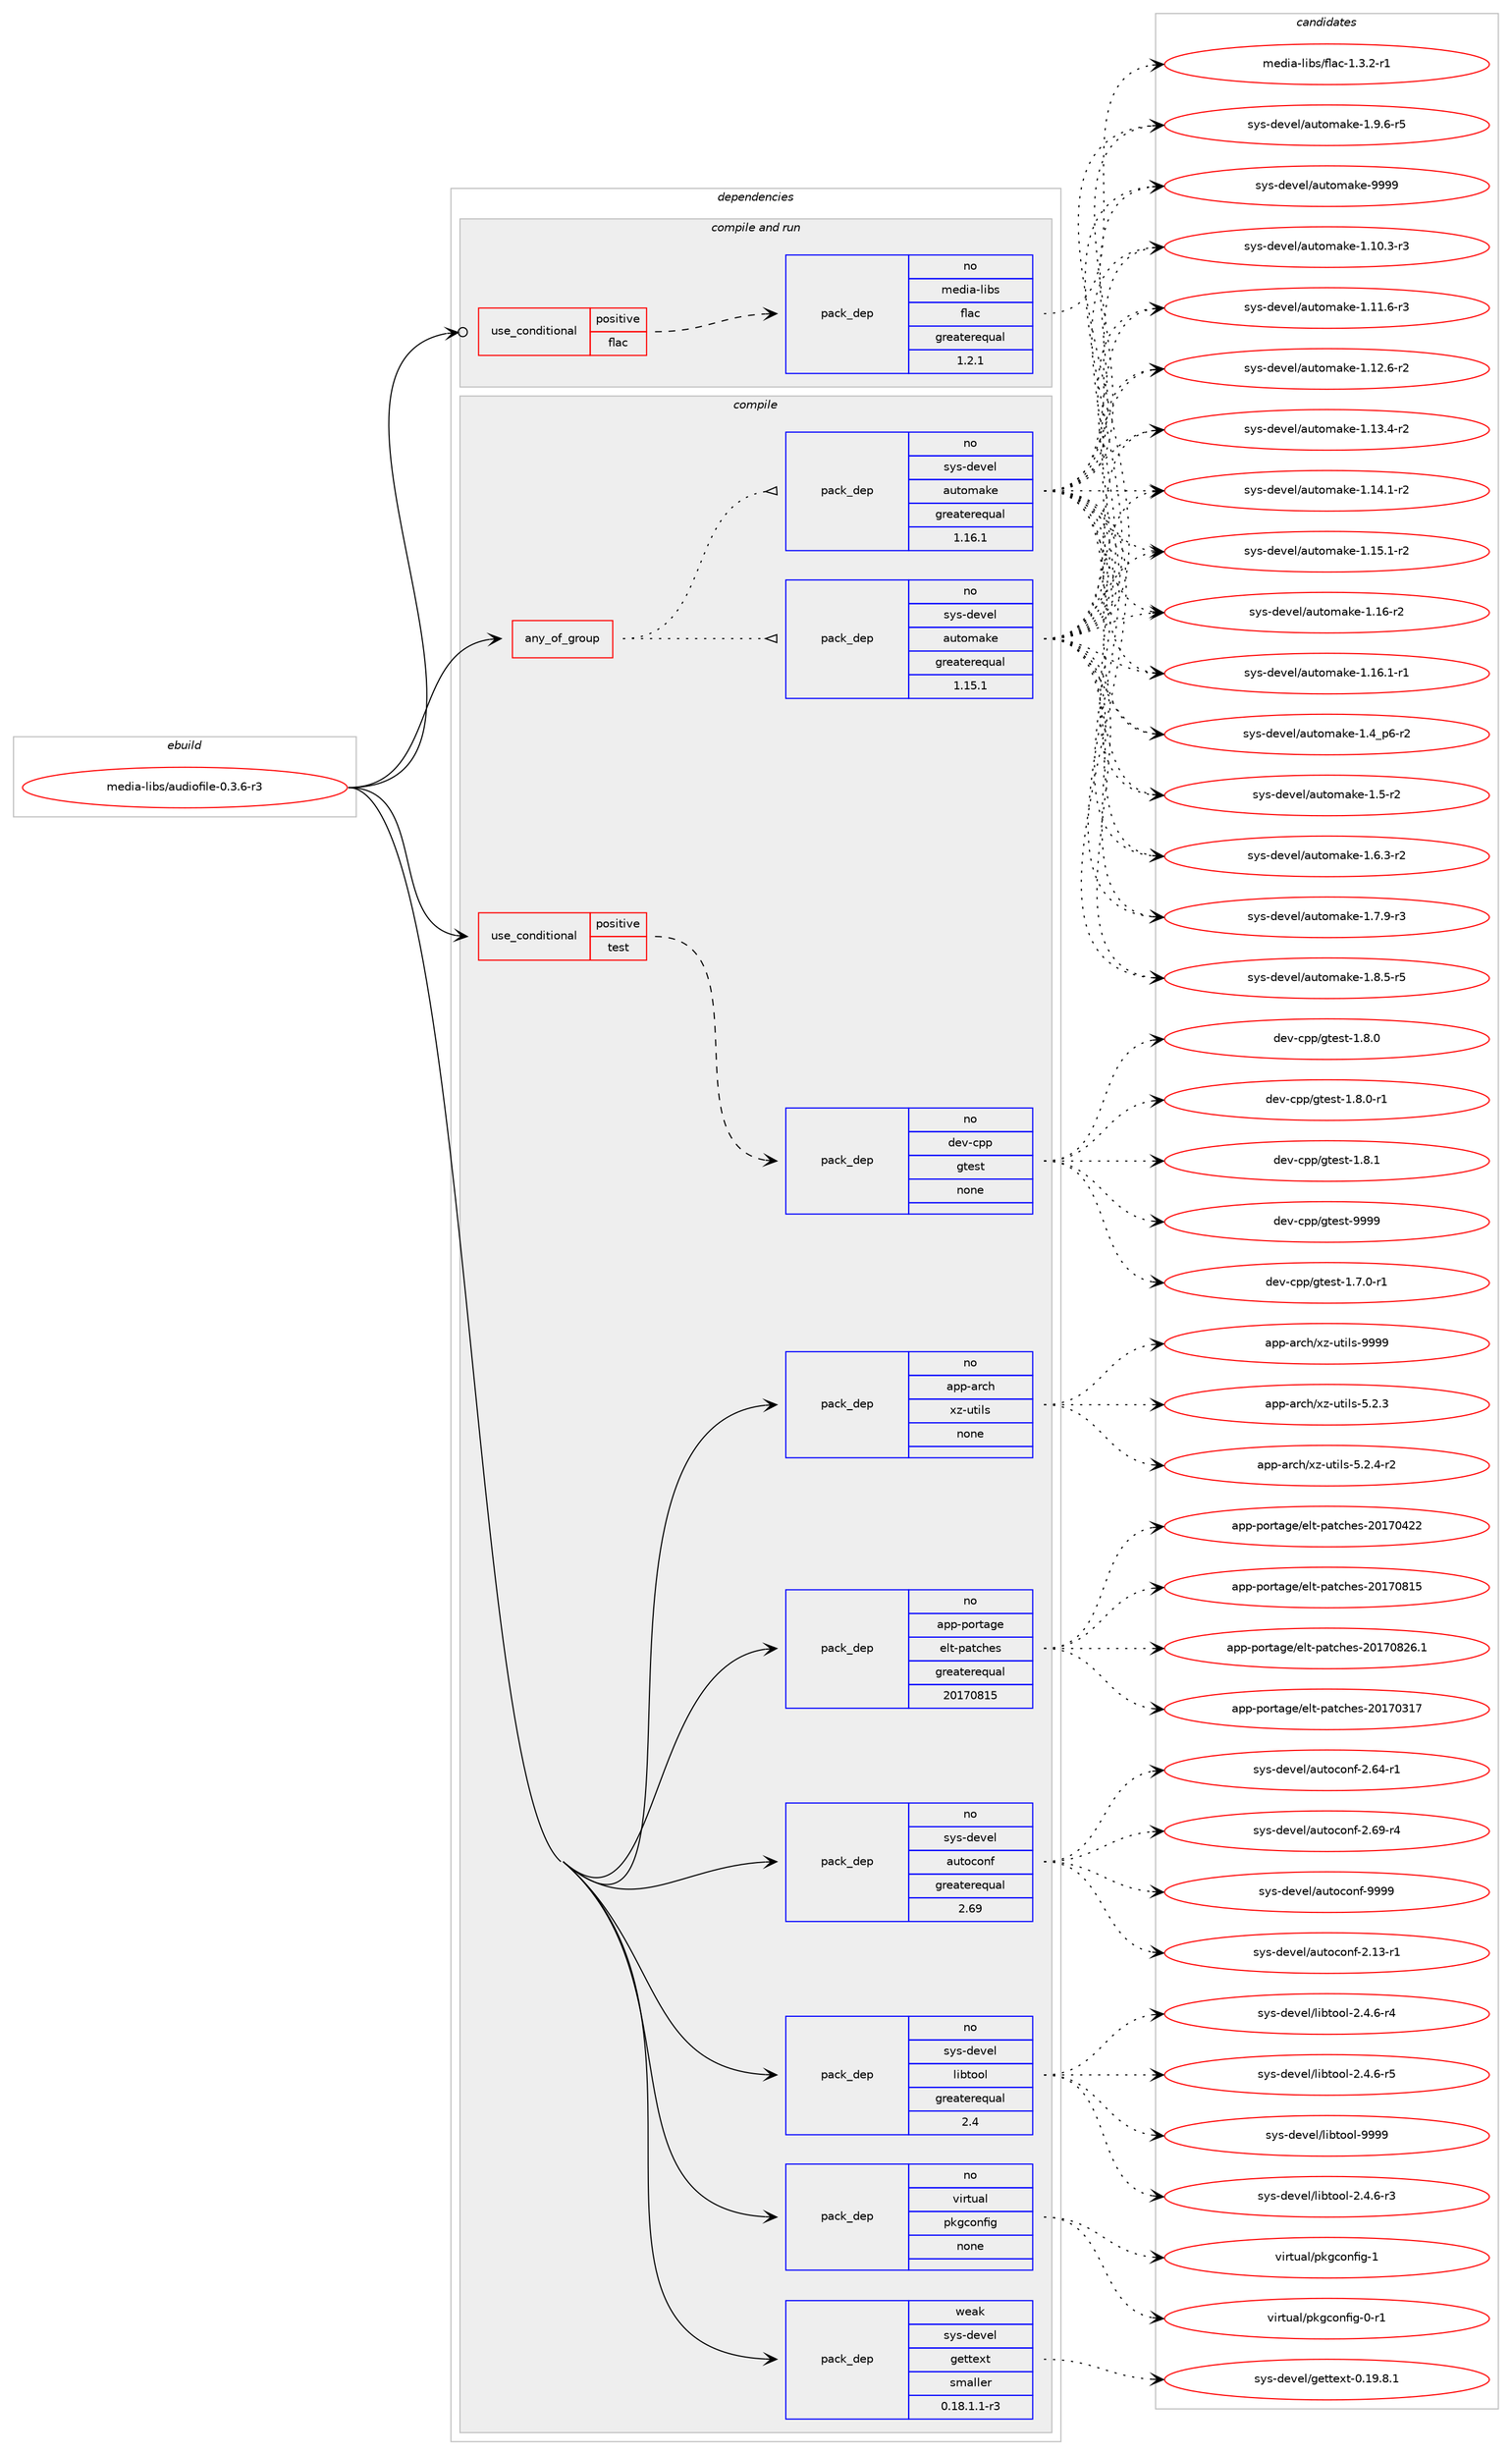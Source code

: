 digraph prolog {

# *************
# Graph options
# *************

newrank=true;
concentrate=true;
compound=true;
graph [rankdir=LR,fontname=Helvetica,fontsize=10,ranksep=1.5];#, ranksep=2.5, nodesep=0.2];
edge  [arrowhead=vee];
node  [fontname=Helvetica,fontsize=10];

# **********
# The ebuild
# **********

subgraph cluster_leftcol {
color=gray;
rank=same;
label=<<i>ebuild</i>>;
id [label="media-libs/audiofile-0.3.6-r3", color=red, width=4, href="../media-libs/audiofile-0.3.6-r3.svg"];
}

# ****************
# The dependencies
# ****************

subgraph cluster_midcol {
color=gray;
label=<<i>dependencies</i>>;
subgraph cluster_compile {
fillcolor="#eeeeee";
style=filled;
label=<<i>compile</i>>;
subgraph any24966 {
dependency1609020 [label=<<TABLE BORDER="0" CELLBORDER="1" CELLSPACING="0" CELLPADDING="4"><TR><TD CELLPADDING="10">any_of_group</TD></TR></TABLE>>, shape=none, color=red];subgraph pack1149816 {
dependency1609021 [label=<<TABLE BORDER="0" CELLBORDER="1" CELLSPACING="0" CELLPADDING="4" WIDTH="220"><TR><TD ROWSPAN="6" CELLPADDING="30">pack_dep</TD></TR><TR><TD WIDTH="110">no</TD></TR><TR><TD>sys-devel</TD></TR><TR><TD>automake</TD></TR><TR><TD>greaterequal</TD></TR><TR><TD>1.16.1</TD></TR></TABLE>>, shape=none, color=blue];
}
dependency1609020:e -> dependency1609021:w [weight=20,style="dotted",arrowhead="oinv"];
subgraph pack1149817 {
dependency1609022 [label=<<TABLE BORDER="0" CELLBORDER="1" CELLSPACING="0" CELLPADDING="4" WIDTH="220"><TR><TD ROWSPAN="6" CELLPADDING="30">pack_dep</TD></TR><TR><TD WIDTH="110">no</TD></TR><TR><TD>sys-devel</TD></TR><TR><TD>automake</TD></TR><TR><TD>greaterequal</TD></TR><TR><TD>1.15.1</TD></TR></TABLE>>, shape=none, color=blue];
}
dependency1609020:e -> dependency1609022:w [weight=20,style="dotted",arrowhead="oinv"];
}
id:e -> dependency1609020:w [weight=20,style="solid",arrowhead="vee"];
subgraph cond433547 {
dependency1609023 [label=<<TABLE BORDER="0" CELLBORDER="1" CELLSPACING="0" CELLPADDING="4"><TR><TD ROWSPAN="3" CELLPADDING="10">use_conditional</TD></TR><TR><TD>positive</TD></TR><TR><TD>test</TD></TR></TABLE>>, shape=none, color=red];
subgraph pack1149818 {
dependency1609024 [label=<<TABLE BORDER="0" CELLBORDER="1" CELLSPACING="0" CELLPADDING="4" WIDTH="220"><TR><TD ROWSPAN="6" CELLPADDING="30">pack_dep</TD></TR><TR><TD WIDTH="110">no</TD></TR><TR><TD>dev-cpp</TD></TR><TR><TD>gtest</TD></TR><TR><TD>none</TD></TR><TR><TD></TD></TR></TABLE>>, shape=none, color=blue];
}
dependency1609023:e -> dependency1609024:w [weight=20,style="dashed",arrowhead="vee"];
}
id:e -> dependency1609023:w [weight=20,style="solid",arrowhead="vee"];
subgraph pack1149819 {
dependency1609025 [label=<<TABLE BORDER="0" CELLBORDER="1" CELLSPACING="0" CELLPADDING="4" WIDTH="220"><TR><TD ROWSPAN="6" CELLPADDING="30">pack_dep</TD></TR><TR><TD WIDTH="110">no</TD></TR><TR><TD>app-arch</TD></TR><TR><TD>xz-utils</TD></TR><TR><TD>none</TD></TR><TR><TD></TD></TR></TABLE>>, shape=none, color=blue];
}
id:e -> dependency1609025:w [weight=20,style="solid",arrowhead="vee"];
subgraph pack1149820 {
dependency1609026 [label=<<TABLE BORDER="0" CELLBORDER="1" CELLSPACING="0" CELLPADDING="4" WIDTH="220"><TR><TD ROWSPAN="6" CELLPADDING="30">pack_dep</TD></TR><TR><TD WIDTH="110">no</TD></TR><TR><TD>app-portage</TD></TR><TR><TD>elt-patches</TD></TR><TR><TD>greaterequal</TD></TR><TR><TD>20170815</TD></TR></TABLE>>, shape=none, color=blue];
}
id:e -> dependency1609026:w [weight=20,style="solid",arrowhead="vee"];
subgraph pack1149821 {
dependency1609027 [label=<<TABLE BORDER="0" CELLBORDER="1" CELLSPACING="0" CELLPADDING="4" WIDTH="220"><TR><TD ROWSPAN="6" CELLPADDING="30">pack_dep</TD></TR><TR><TD WIDTH="110">no</TD></TR><TR><TD>sys-devel</TD></TR><TR><TD>autoconf</TD></TR><TR><TD>greaterequal</TD></TR><TR><TD>2.69</TD></TR></TABLE>>, shape=none, color=blue];
}
id:e -> dependency1609027:w [weight=20,style="solid",arrowhead="vee"];
subgraph pack1149822 {
dependency1609028 [label=<<TABLE BORDER="0" CELLBORDER="1" CELLSPACING="0" CELLPADDING="4" WIDTH="220"><TR><TD ROWSPAN="6" CELLPADDING="30">pack_dep</TD></TR><TR><TD WIDTH="110">no</TD></TR><TR><TD>sys-devel</TD></TR><TR><TD>libtool</TD></TR><TR><TD>greaterequal</TD></TR><TR><TD>2.4</TD></TR></TABLE>>, shape=none, color=blue];
}
id:e -> dependency1609028:w [weight=20,style="solid",arrowhead="vee"];
subgraph pack1149823 {
dependency1609029 [label=<<TABLE BORDER="0" CELLBORDER="1" CELLSPACING="0" CELLPADDING="4" WIDTH="220"><TR><TD ROWSPAN="6" CELLPADDING="30">pack_dep</TD></TR><TR><TD WIDTH="110">no</TD></TR><TR><TD>virtual</TD></TR><TR><TD>pkgconfig</TD></TR><TR><TD>none</TD></TR><TR><TD></TD></TR></TABLE>>, shape=none, color=blue];
}
id:e -> dependency1609029:w [weight=20,style="solid",arrowhead="vee"];
subgraph pack1149824 {
dependency1609030 [label=<<TABLE BORDER="0" CELLBORDER="1" CELLSPACING="0" CELLPADDING="4" WIDTH="220"><TR><TD ROWSPAN="6" CELLPADDING="30">pack_dep</TD></TR><TR><TD WIDTH="110">weak</TD></TR><TR><TD>sys-devel</TD></TR><TR><TD>gettext</TD></TR><TR><TD>smaller</TD></TR><TR><TD>0.18.1.1-r3</TD></TR></TABLE>>, shape=none, color=blue];
}
id:e -> dependency1609030:w [weight=20,style="solid",arrowhead="vee"];
}
subgraph cluster_compileandrun {
fillcolor="#eeeeee";
style=filled;
label=<<i>compile and run</i>>;
subgraph cond433548 {
dependency1609031 [label=<<TABLE BORDER="0" CELLBORDER="1" CELLSPACING="0" CELLPADDING="4"><TR><TD ROWSPAN="3" CELLPADDING="10">use_conditional</TD></TR><TR><TD>positive</TD></TR><TR><TD>flac</TD></TR></TABLE>>, shape=none, color=red];
subgraph pack1149825 {
dependency1609032 [label=<<TABLE BORDER="0" CELLBORDER="1" CELLSPACING="0" CELLPADDING="4" WIDTH="220"><TR><TD ROWSPAN="6" CELLPADDING="30">pack_dep</TD></TR><TR><TD WIDTH="110">no</TD></TR><TR><TD>media-libs</TD></TR><TR><TD>flac</TD></TR><TR><TD>greaterequal</TD></TR><TR><TD>1.2.1</TD></TR></TABLE>>, shape=none, color=blue];
}
dependency1609031:e -> dependency1609032:w [weight=20,style="dashed",arrowhead="vee"];
}
id:e -> dependency1609031:w [weight=20,style="solid",arrowhead="odotvee"];
}
subgraph cluster_run {
fillcolor="#eeeeee";
style=filled;
label=<<i>run</i>>;
}
}

# **************
# The candidates
# **************

subgraph cluster_choices {
rank=same;
color=gray;
label=<<i>candidates</i>>;

subgraph choice1149816 {
color=black;
nodesep=1;
choice11512111545100101118101108479711711611110997107101454946494846514511451 [label="sys-devel/automake-1.10.3-r3", color=red, width=4,href="../sys-devel/automake-1.10.3-r3.svg"];
choice11512111545100101118101108479711711611110997107101454946494946544511451 [label="sys-devel/automake-1.11.6-r3", color=red, width=4,href="../sys-devel/automake-1.11.6-r3.svg"];
choice11512111545100101118101108479711711611110997107101454946495046544511450 [label="sys-devel/automake-1.12.6-r2", color=red, width=4,href="../sys-devel/automake-1.12.6-r2.svg"];
choice11512111545100101118101108479711711611110997107101454946495146524511450 [label="sys-devel/automake-1.13.4-r2", color=red, width=4,href="../sys-devel/automake-1.13.4-r2.svg"];
choice11512111545100101118101108479711711611110997107101454946495246494511450 [label="sys-devel/automake-1.14.1-r2", color=red, width=4,href="../sys-devel/automake-1.14.1-r2.svg"];
choice11512111545100101118101108479711711611110997107101454946495346494511450 [label="sys-devel/automake-1.15.1-r2", color=red, width=4,href="../sys-devel/automake-1.15.1-r2.svg"];
choice1151211154510010111810110847971171161111099710710145494649544511450 [label="sys-devel/automake-1.16-r2", color=red, width=4,href="../sys-devel/automake-1.16-r2.svg"];
choice11512111545100101118101108479711711611110997107101454946495446494511449 [label="sys-devel/automake-1.16.1-r1", color=red, width=4,href="../sys-devel/automake-1.16.1-r1.svg"];
choice115121115451001011181011084797117116111109971071014549465295112544511450 [label="sys-devel/automake-1.4_p6-r2", color=red, width=4,href="../sys-devel/automake-1.4_p6-r2.svg"];
choice11512111545100101118101108479711711611110997107101454946534511450 [label="sys-devel/automake-1.5-r2", color=red, width=4,href="../sys-devel/automake-1.5-r2.svg"];
choice115121115451001011181011084797117116111109971071014549465446514511450 [label="sys-devel/automake-1.6.3-r2", color=red, width=4,href="../sys-devel/automake-1.6.3-r2.svg"];
choice115121115451001011181011084797117116111109971071014549465546574511451 [label="sys-devel/automake-1.7.9-r3", color=red, width=4,href="../sys-devel/automake-1.7.9-r3.svg"];
choice115121115451001011181011084797117116111109971071014549465646534511453 [label="sys-devel/automake-1.8.5-r5", color=red, width=4,href="../sys-devel/automake-1.8.5-r5.svg"];
choice115121115451001011181011084797117116111109971071014549465746544511453 [label="sys-devel/automake-1.9.6-r5", color=red, width=4,href="../sys-devel/automake-1.9.6-r5.svg"];
choice115121115451001011181011084797117116111109971071014557575757 [label="sys-devel/automake-9999", color=red, width=4,href="../sys-devel/automake-9999.svg"];
dependency1609021:e -> choice11512111545100101118101108479711711611110997107101454946494846514511451:w [style=dotted,weight="100"];
dependency1609021:e -> choice11512111545100101118101108479711711611110997107101454946494946544511451:w [style=dotted,weight="100"];
dependency1609021:e -> choice11512111545100101118101108479711711611110997107101454946495046544511450:w [style=dotted,weight="100"];
dependency1609021:e -> choice11512111545100101118101108479711711611110997107101454946495146524511450:w [style=dotted,weight="100"];
dependency1609021:e -> choice11512111545100101118101108479711711611110997107101454946495246494511450:w [style=dotted,weight="100"];
dependency1609021:e -> choice11512111545100101118101108479711711611110997107101454946495346494511450:w [style=dotted,weight="100"];
dependency1609021:e -> choice1151211154510010111810110847971171161111099710710145494649544511450:w [style=dotted,weight="100"];
dependency1609021:e -> choice11512111545100101118101108479711711611110997107101454946495446494511449:w [style=dotted,weight="100"];
dependency1609021:e -> choice115121115451001011181011084797117116111109971071014549465295112544511450:w [style=dotted,weight="100"];
dependency1609021:e -> choice11512111545100101118101108479711711611110997107101454946534511450:w [style=dotted,weight="100"];
dependency1609021:e -> choice115121115451001011181011084797117116111109971071014549465446514511450:w [style=dotted,weight="100"];
dependency1609021:e -> choice115121115451001011181011084797117116111109971071014549465546574511451:w [style=dotted,weight="100"];
dependency1609021:e -> choice115121115451001011181011084797117116111109971071014549465646534511453:w [style=dotted,weight="100"];
dependency1609021:e -> choice115121115451001011181011084797117116111109971071014549465746544511453:w [style=dotted,weight="100"];
dependency1609021:e -> choice115121115451001011181011084797117116111109971071014557575757:w [style=dotted,weight="100"];
}
subgraph choice1149817 {
color=black;
nodesep=1;
choice11512111545100101118101108479711711611110997107101454946494846514511451 [label="sys-devel/automake-1.10.3-r3", color=red, width=4,href="../sys-devel/automake-1.10.3-r3.svg"];
choice11512111545100101118101108479711711611110997107101454946494946544511451 [label="sys-devel/automake-1.11.6-r3", color=red, width=4,href="../sys-devel/automake-1.11.6-r3.svg"];
choice11512111545100101118101108479711711611110997107101454946495046544511450 [label="sys-devel/automake-1.12.6-r2", color=red, width=4,href="../sys-devel/automake-1.12.6-r2.svg"];
choice11512111545100101118101108479711711611110997107101454946495146524511450 [label="sys-devel/automake-1.13.4-r2", color=red, width=4,href="../sys-devel/automake-1.13.4-r2.svg"];
choice11512111545100101118101108479711711611110997107101454946495246494511450 [label="sys-devel/automake-1.14.1-r2", color=red, width=4,href="../sys-devel/automake-1.14.1-r2.svg"];
choice11512111545100101118101108479711711611110997107101454946495346494511450 [label="sys-devel/automake-1.15.1-r2", color=red, width=4,href="../sys-devel/automake-1.15.1-r2.svg"];
choice1151211154510010111810110847971171161111099710710145494649544511450 [label="sys-devel/automake-1.16-r2", color=red, width=4,href="../sys-devel/automake-1.16-r2.svg"];
choice11512111545100101118101108479711711611110997107101454946495446494511449 [label="sys-devel/automake-1.16.1-r1", color=red, width=4,href="../sys-devel/automake-1.16.1-r1.svg"];
choice115121115451001011181011084797117116111109971071014549465295112544511450 [label="sys-devel/automake-1.4_p6-r2", color=red, width=4,href="../sys-devel/automake-1.4_p6-r2.svg"];
choice11512111545100101118101108479711711611110997107101454946534511450 [label="sys-devel/automake-1.5-r2", color=red, width=4,href="../sys-devel/automake-1.5-r2.svg"];
choice115121115451001011181011084797117116111109971071014549465446514511450 [label="sys-devel/automake-1.6.3-r2", color=red, width=4,href="../sys-devel/automake-1.6.3-r2.svg"];
choice115121115451001011181011084797117116111109971071014549465546574511451 [label="sys-devel/automake-1.7.9-r3", color=red, width=4,href="../sys-devel/automake-1.7.9-r3.svg"];
choice115121115451001011181011084797117116111109971071014549465646534511453 [label="sys-devel/automake-1.8.5-r5", color=red, width=4,href="../sys-devel/automake-1.8.5-r5.svg"];
choice115121115451001011181011084797117116111109971071014549465746544511453 [label="sys-devel/automake-1.9.6-r5", color=red, width=4,href="../sys-devel/automake-1.9.6-r5.svg"];
choice115121115451001011181011084797117116111109971071014557575757 [label="sys-devel/automake-9999", color=red, width=4,href="../sys-devel/automake-9999.svg"];
dependency1609022:e -> choice11512111545100101118101108479711711611110997107101454946494846514511451:w [style=dotted,weight="100"];
dependency1609022:e -> choice11512111545100101118101108479711711611110997107101454946494946544511451:w [style=dotted,weight="100"];
dependency1609022:e -> choice11512111545100101118101108479711711611110997107101454946495046544511450:w [style=dotted,weight="100"];
dependency1609022:e -> choice11512111545100101118101108479711711611110997107101454946495146524511450:w [style=dotted,weight="100"];
dependency1609022:e -> choice11512111545100101118101108479711711611110997107101454946495246494511450:w [style=dotted,weight="100"];
dependency1609022:e -> choice11512111545100101118101108479711711611110997107101454946495346494511450:w [style=dotted,weight="100"];
dependency1609022:e -> choice1151211154510010111810110847971171161111099710710145494649544511450:w [style=dotted,weight="100"];
dependency1609022:e -> choice11512111545100101118101108479711711611110997107101454946495446494511449:w [style=dotted,weight="100"];
dependency1609022:e -> choice115121115451001011181011084797117116111109971071014549465295112544511450:w [style=dotted,weight="100"];
dependency1609022:e -> choice11512111545100101118101108479711711611110997107101454946534511450:w [style=dotted,weight="100"];
dependency1609022:e -> choice115121115451001011181011084797117116111109971071014549465446514511450:w [style=dotted,weight="100"];
dependency1609022:e -> choice115121115451001011181011084797117116111109971071014549465546574511451:w [style=dotted,weight="100"];
dependency1609022:e -> choice115121115451001011181011084797117116111109971071014549465646534511453:w [style=dotted,weight="100"];
dependency1609022:e -> choice115121115451001011181011084797117116111109971071014549465746544511453:w [style=dotted,weight="100"];
dependency1609022:e -> choice115121115451001011181011084797117116111109971071014557575757:w [style=dotted,weight="100"];
}
subgraph choice1149818 {
color=black;
nodesep=1;
choice1001011184599112112471031161011151164549465546484511449 [label="dev-cpp/gtest-1.7.0-r1", color=red, width=4,href="../dev-cpp/gtest-1.7.0-r1.svg"];
choice100101118459911211247103116101115116454946564648 [label="dev-cpp/gtest-1.8.0", color=red, width=4,href="../dev-cpp/gtest-1.8.0.svg"];
choice1001011184599112112471031161011151164549465646484511449 [label="dev-cpp/gtest-1.8.0-r1", color=red, width=4,href="../dev-cpp/gtest-1.8.0-r1.svg"];
choice100101118459911211247103116101115116454946564649 [label="dev-cpp/gtest-1.8.1", color=red, width=4,href="../dev-cpp/gtest-1.8.1.svg"];
choice1001011184599112112471031161011151164557575757 [label="dev-cpp/gtest-9999", color=red, width=4,href="../dev-cpp/gtest-9999.svg"];
dependency1609024:e -> choice1001011184599112112471031161011151164549465546484511449:w [style=dotted,weight="100"];
dependency1609024:e -> choice100101118459911211247103116101115116454946564648:w [style=dotted,weight="100"];
dependency1609024:e -> choice1001011184599112112471031161011151164549465646484511449:w [style=dotted,weight="100"];
dependency1609024:e -> choice100101118459911211247103116101115116454946564649:w [style=dotted,weight="100"];
dependency1609024:e -> choice1001011184599112112471031161011151164557575757:w [style=dotted,weight="100"];
}
subgraph choice1149819 {
color=black;
nodesep=1;
choice971121124597114991044712012245117116105108115455346504651 [label="app-arch/xz-utils-5.2.3", color=red, width=4,href="../app-arch/xz-utils-5.2.3.svg"];
choice9711211245971149910447120122451171161051081154553465046524511450 [label="app-arch/xz-utils-5.2.4-r2", color=red, width=4,href="../app-arch/xz-utils-5.2.4-r2.svg"];
choice9711211245971149910447120122451171161051081154557575757 [label="app-arch/xz-utils-9999", color=red, width=4,href="../app-arch/xz-utils-9999.svg"];
dependency1609025:e -> choice971121124597114991044712012245117116105108115455346504651:w [style=dotted,weight="100"];
dependency1609025:e -> choice9711211245971149910447120122451171161051081154553465046524511450:w [style=dotted,weight="100"];
dependency1609025:e -> choice9711211245971149910447120122451171161051081154557575757:w [style=dotted,weight="100"];
}
subgraph choice1149820 {
color=black;
nodesep=1;
choice97112112451121111141169710310147101108116451129711699104101115455048495548514955 [label="app-portage/elt-patches-20170317", color=red, width=4,href="../app-portage/elt-patches-20170317.svg"];
choice97112112451121111141169710310147101108116451129711699104101115455048495548525050 [label="app-portage/elt-patches-20170422", color=red, width=4,href="../app-portage/elt-patches-20170422.svg"];
choice97112112451121111141169710310147101108116451129711699104101115455048495548564953 [label="app-portage/elt-patches-20170815", color=red, width=4,href="../app-portage/elt-patches-20170815.svg"];
choice971121124511211111411697103101471011081164511297116991041011154550484955485650544649 [label="app-portage/elt-patches-20170826.1", color=red, width=4,href="../app-portage/elt-patches-20170826.1.svg"];
dependency1609026:e -> choice97112112451121111141169710310147101108116451129711699104101115455048495548514955:w [style=dotted,weight="100"];
dependency1609026:e -> choice97112112451121111141169710310147101108116451129711699104101115455048495548525050:w [style=dotted,weight="100"];
dependency1609026:e -> choice97112112451121111141169710310147101108116451129711699104101115455048495548564953:w [style=dotted,weight="100"];
dependency1609026:e -> choice971121124511211111411697103101471011081164511297116991041011154550484955485650544649:w [style=dotted,weight="100"];
}
subgraph choice1149821 {
color=black;
nodesep=1;
choice1151211154510010111810110847971171161119911111010245504649514511449 [label="sys-devel/autoconf-2.13-r1", color=red, width=4,href="../sys-devel/autoconf-2.13-r1.svg"];
choice1151211154510010111810110847971171161119911111010245504654524511449 [label="sys-devel/autoconf-2.64-r1", color=red, width=4,href="../sys-devel/autoconf-2.64-r1.svg"];
choice1151211154510010111810110847971171161119911111010245504654574511452 [label="sys-devel/autoconf-2.69-r4", color=red, width=4,href="../sys-devel/autoconf-2.69-r4.svg"];
choice115121115451001011181011084797117116111991111101024557575757 [label="sys-devel/autoconf-9999", color=red, width=4,href="../sys-devel/autoconf-9999.svg"];
dependency1609027:e -> choice1151211154510010111810110847971171161119911111010245504649514511449:w [style=dotted,weight="100"];
dependency1609027:e -> choice1151211154510010111810110847971171161119911111010245504654524511449:w [style=dotted,weight="100"];
dependency1609027:e -> choice1151211154510010111810110847971171161119911111010245504654574511452:w [style=dotted,weight="100"];
dependency1609027:e -> choice115121115451001011181011084797117116111991111101024557575757:w [style=dotted,weight="100"];
}
subgraph choice1149822 {
color=black;
nodesep=1;
choice1151211154510010111810110847108105981161111111084550465246544511451 [label="sys-devel/libtool-2.4.6-r3", color=red, width=4,href="../sys-devel/libtool-2.4.6-r3.svg"];
choice1151211154510010111810110847108105981161111111084550465246544511452 [label="sys-devel/libtool-2.4.6-r4", color=red, width=4,href="../sys-devel/libtool-2.4.6-r4.svg"];
choice1151211154510010111810110847108105981161111111084550465246544511453 [label="sys-devel/libtool-2.4.6-r5", color=red, width=4,href="../sys-devel/libtool-2.4.6-r5.svg"];
choice1151211154510010111810110847108105981161111111084557575757 [label="sys-devel/libtool-9999", color=red, width=4,href="../sys-devel/libtool-9999.svg"];
dependency1609028:e -> choice1151211154510010111810110847108105981161111111084550465246544511451:w [style=dotted,weight="100"];
dependency1609028:e -> choice1151211154510010111810110847108105981161111111084550465246544511452:w [style=dotted,weight="100"];
dependency1609028:e -> choice1151211154510010111810110847108105981161111111084550465246544511453:w [style=dotted,weight="100"];
dependency1609028:e -> choice1151211154510010111810110847108105981161111111084557575757:w [style=dotted,weight="100"];
}
subgraph choice1149823 {
color=black;
nodesep=1;
choice11810511411611797108471121071039911111010210510345484511449 [label="virtual/pkgconfig-0-r1", color=red, width=4,href="../virtual/pkgconfig-0-r1.svg"];
choice1181051141161179710847112107103991111101021051034549 [label="virtual/pkgconfig-1", color=red, width=4,href="../virtual/pkgconfig-1.svg"];
dependency1609029:e -> choice11810511411611797108471121071039911111010210510345484511449:w [style=dotted,weight="100"];
dependency1609029:e -> choice1181051141161179710847112107103991111101021051034549:w [style=dotted,weight="100"];
}
subgraph choice1149824 {
color=black;
nodesep=1;
choice1151211154510010111810110847103101116116101120116454846495746564649 [label="sys-devel/gettext-0.19.8.1", color=red, width=4,href="../sys-devel/gettext-0.19.8.1.svg"];
dependency1609030:e -> choice1151211154510010111810110847103101116116101120116454846495746564649:w [style=dotted,weight="100"];
}
subgraph choice1149825 {
color=black;
nodesep=1;
choice1091011001059745108105981154710210897994549465146504511449 [label="media-libs/flac-1.3.2-r1", color=red, width=4,href="../media-libs/flac-1.3.2-r1.svg"];
dependency1609032:e -> choice1091011001059745108105981154710210897994549465146504511449:w [style=dotted,weight="100"];
}
}

}

